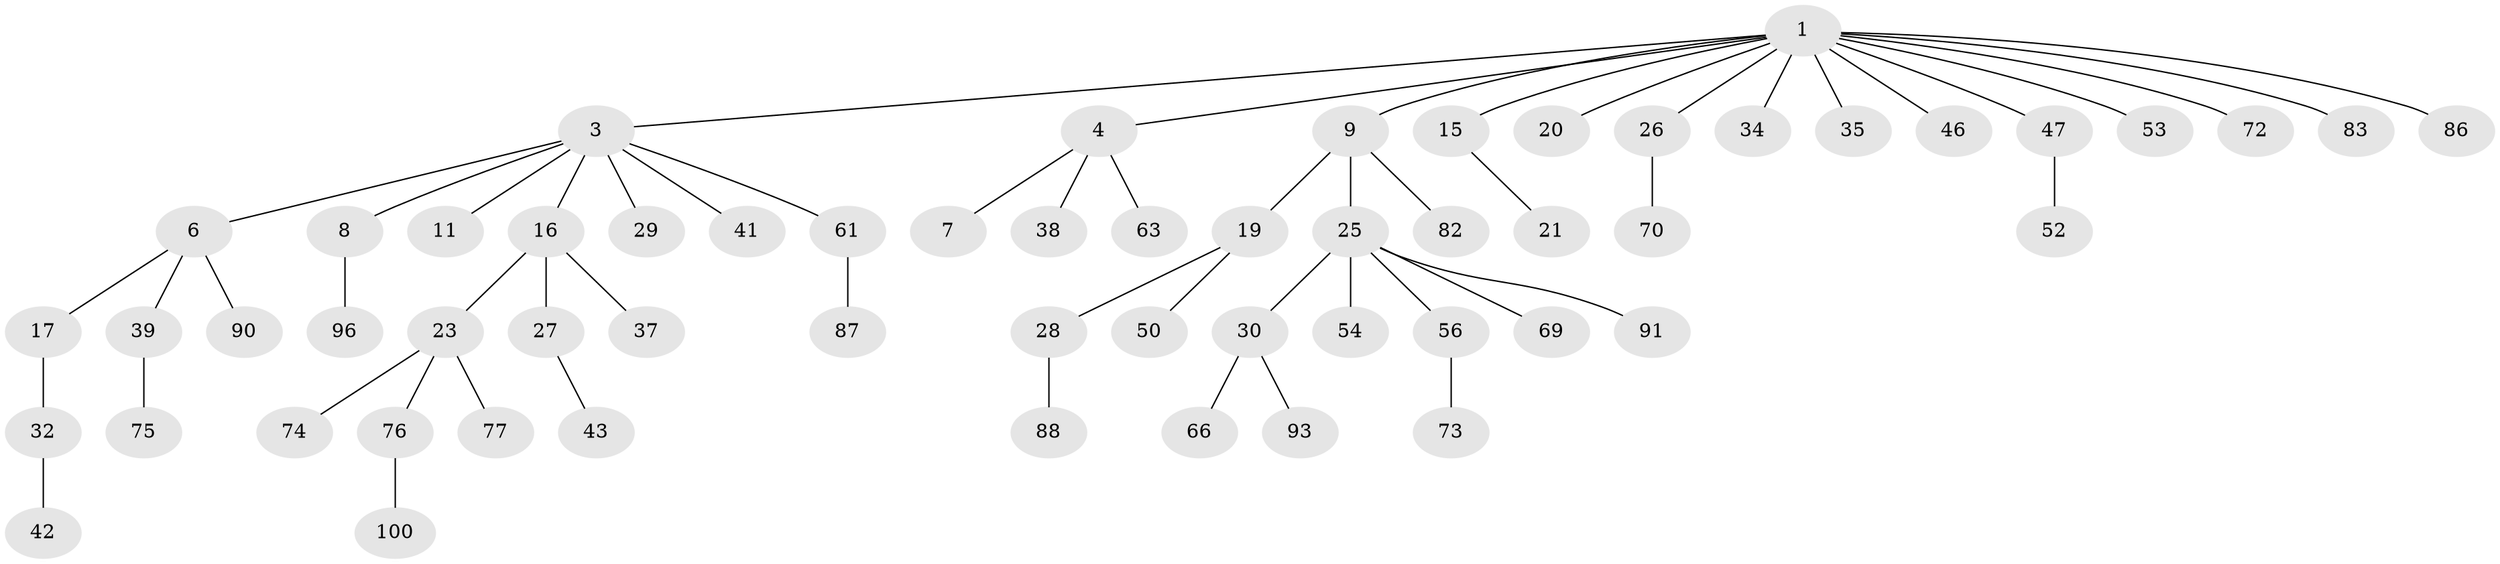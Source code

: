 // original degree distribution, {6: 0.017241379310344827, 4: 0.08620689655172414, 7: 0.008620689655172414, 5: 0.02586206896551724, 2: 0.25862068965517243, 3: 0.11206896551724138, 1: 0.49137931034482757}
// Generated by graph-tools (version 1.1) at 2025/15/03/09/25 04:15:42]
// undirected, 58 vertices, 57 edges
graph export_dot {
graph [start="1"]
  node [color=gray90,style=filled];
  1 [super="+2+5"];
  3 [super="+10"];
  4 [super="+13"];
  6;
  7 [super="+108"];
  8;
  9;
  11 [super="+81+49"];
  15;
  16 [super="+24+65"];
  17 [super="+64+18"];
  19;
  20;
  21;
  23 [super="+44"];
  25 [super="+36+106+102"];
  26;
  27 [super="+31"];
  28 [super="+71+51"];
  29 [super="+60"];
  30 [super="+40"];
  32;
  34 [super="+94"];
  35 [super="+103"];
  37;
  38;
  39 [super="+104+115"];
  41 [super="+57"];
  42;
  43;
  46;
  47 [super="+55+59"];
  50 [super="+78"];
  52;
  53 [super="+84"];
  54;
  56;
  61 [super="+80"];
  63 [super="+113+67+85"];
  66 [super="+98+68"];
  69;
  70;
  72;
  73 [super="+79"];
  74;
  75;
  76;
  77;
  82;
  83;
  86;
  87;
  88 [super="+101"];
  90 [super="+97"];
  91;
  93;
  96;
  100;
  1 -- 4;
  1 -- 15;
  1 -- 35;
  1 -- 72;
  1 -- 46;
  1 -- 3;
  1 -- 9;
  1 -- 34;
  1 -- 47;
  1 -- 83;
  1 -- 20;
  1 -- 53;
  1 -- 86;
  1 -- 26;
  3 -- 6;
  3 -- 8;
  3 -- 11;
  3 -- 16;
  3 -- 41;
  3 -- 29;
  3 -- 61;
  4 -- 7;
  4 -- 38;
  4 -- 63;
  6 -- 17;
  6 -- 39;
  6 -- 90;
  8 -- 96;
  9 -- 19;
  9 -- 25;
  9 -- 82;
  15 -- 21;
  16 -- 23;
  16 -- 27;
  16 -- 37;
  17 -- 32;
  19 -- 28;
  19 -- 50;
  23 -- 76;
  23 -- 77;
  23 -- 74;
  25 -- 30;
  25 -- 69;
  25 -- 54;
  25 -- 56;
  25 -- 91;
  26 -- 70;
  27 -- 43;
  28 -- 88;
  30 -- 66;
  30 -- 93;
  32 -- 42;
  39 -- 75;
  47 -- 52;
  56 -- 73;
  61 -- 87;
  76 -- 100;
}
